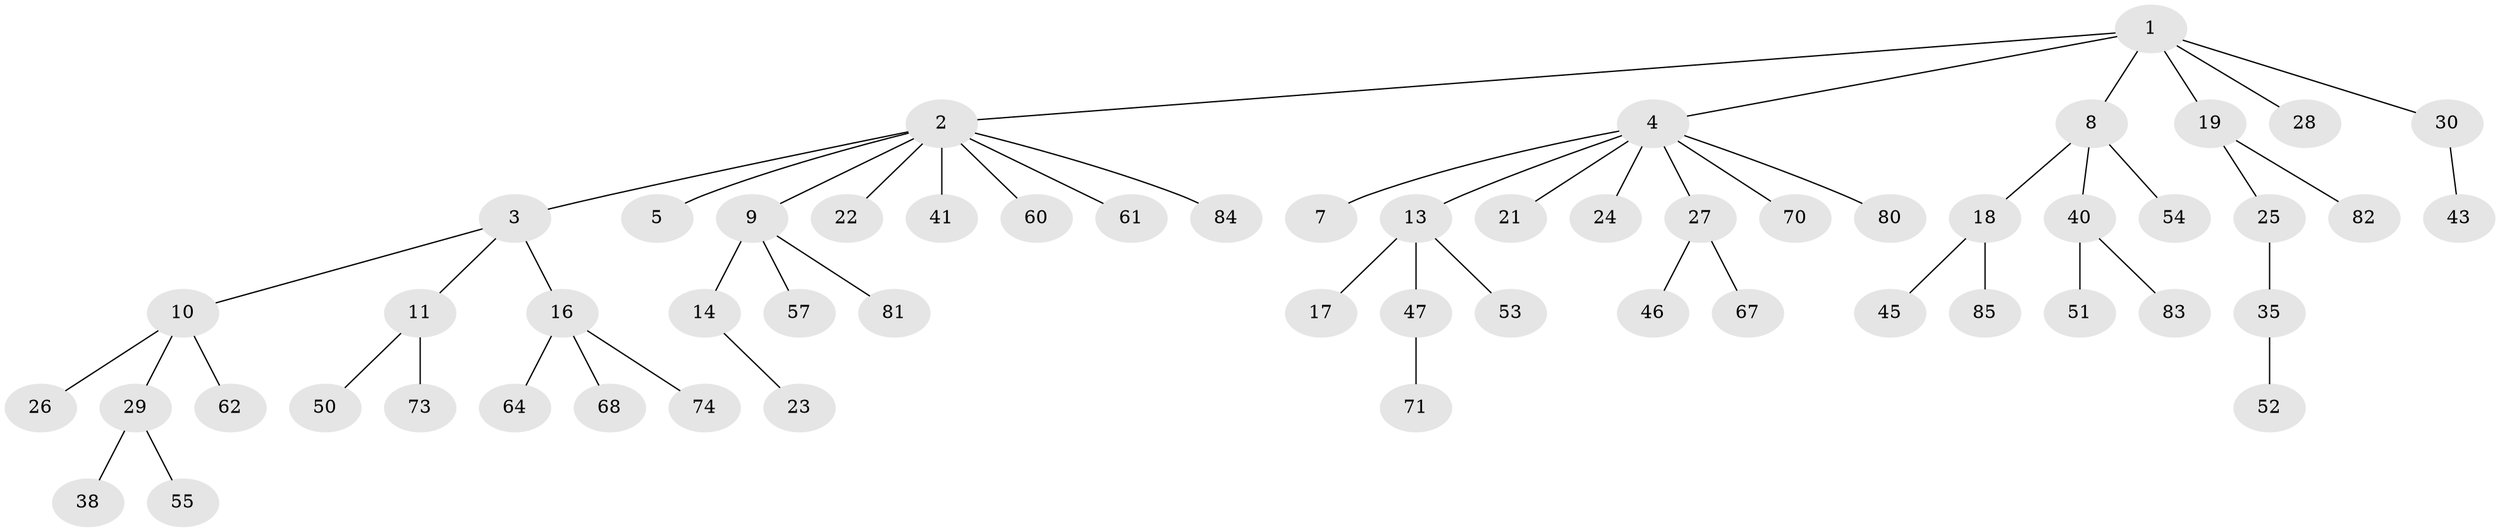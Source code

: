 // Generated by graph-tools (version 1.1) at 2025/24/03/03/25 07:24:08]
// undirected, 57 vertices, 56 edges
graph export_dot {
graph [start="1"]
  node [color=gray90,style=filled];
  1 [super="+6"];
  2 [super="+12"];
  3 [super="+42"];
  4 [super="+15"];
  5 [super="+75"];
  7 [super="+66"];
  8;
  9 [super="+39"];
  10 [super="+37"];
  11 [super="+31"];
  13;
  14 [super="+20"];
  16 [super="+32"];
  17;
  18 [super="+56"];
  19 [super="+33"];
  21;
  22;
  23;
  24 [super="+44"];
  25;
  26;
  27 [super="+59"];
  28 [super="+48"];
  29 [super="+36"];
  30 [super="+34"];
  35 [super="+63"];
  38;
  40 [super="+76"];
  41;
  43;
  45;
  46;
  47 [super="+49"];
  50 [super="+78"];
  51;
  52 [super="+65"];
  53 [super="+69"];
  54 [super="+58"];
  55;
  57;
  60;
  61;
  62;
  64;
  67;
  68 [super="+72"];
  70 [super="+77"];
  71 [super="+79"];
  73;
  74;
  80;
  81;
  82;
  83;
  84;
  85;
  1 -- 2;
  1 -- 4;
  1 -- 8;
  1 -- 19;
  1 -- 28;
  1 -- 30;
  2 -- 3;
  2 -- 5;
  2 -- 9;
  2 -- 22;
  2 -- 60;
  2 -- 41;
  2 -- 84;
  2 -- 61;
  3 -- 10;
  3 -- 11;
  3 -- 16;
  4 -- 7;
  4 -- 13;
  4 -- 24;
  4 -- 27;
  4 -- 80;
  4 -- 21;
  4 -- 70;
  8 -- 18;
  8 -- 40;
  8 -- 54;
  9 -- 14;
  9 -- 57;
  9 -- 81;
  10 -- 26;
  10 -- 29;
  10 -- 62;
  11 -- 50;
  11 -- 73;
  13 -- 17;
  13 -- 47;
  13 -- 53;
  14 -- 23;
  16 -- 68;
  16 -- 74;
  16 -- 64;
  18 -- 45;
  18 -- 85;
  19 -- 25;
  19 -- 82;
  25 -- 35;
  27 -- 46;
  27 -- 67;
  29 -- 38;
  29 -- 55;
  30 -- 43;
  35 -- 52;
  40 -- 51;
  40 -- 83;
  47 -- 71;
}
